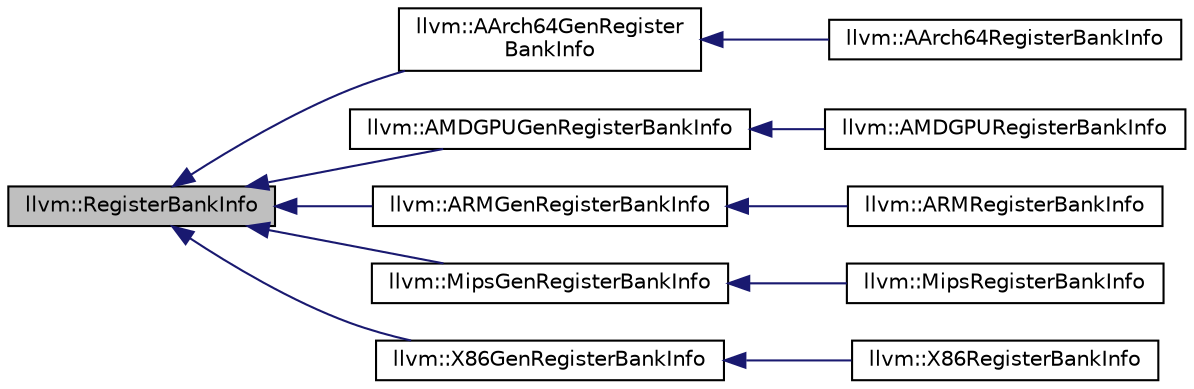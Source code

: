 digraph "llvm::RegisterBankInfo"
{
 // LATEX_PDF_SIZE
  bgcolor="transparent";
  edge [fontname="Helvetica",fontsize="10",labelfontname="Helvetica",labelfontsize="10"];
  node [fontname="Helvetica",fontsize="10",shape="box"];
  rankdir="LR";
  Node1 [label="llvm::RegisterBankInfo",height=0.2,width=0.4,color="black", fillcolor="grey75", style="filled", fontcolor="black",tooltip="Holds all the information related to register banks."];
  Node1 -> Node2 [dir="back",color="midnightblue",fontsize="10",style="solid",fontname="Helvetica"];
  Node2 [label="llvm::AArch64GenRegister\lBankInfo",height=0.2,width=0.4,color="black",URL="$classllvm_1_1AArch64GenRegisterBankInfo.html",tooltip=" "];
  Node2 -> Node3 [dir="back",color="midnightblue",fontsize="10",style="solid",fontname="Helvetica"];
  Node3 [label="llvm::AArch64RegisterBankInfo",height=0.2,width=0.4,color="black",URL="$classllvm_1_1AArch64RegisterBankInfo.html",tooltip="This class provides the information for the target register banks."];
  Node1 -> Node4 [dir="back",color="midnightblue",fontsize="10",style="solid",fontname="Helvetica"];
  Node4 [label="llvm::AMDGPUGenRegisterBankInfo",height=0.2,width=0.4,color="black",URL="$classllvm_1_1AMDGPUGenRegisterBankInfo.html",tooltip="This class provides the information for the target register banks."];
  Node4 -> Node5 [dir="back",color="midnightblue",fontsize="10",style="solid",fontname="Helvetica"];
  Node5 [label="llvm::AMDGPURegisterBankInfo",height=0.2,width=0.4,color="black",URL="$classllvm_1_1AMDGPURegisterBankInfo.html",tooltip=" "];
  Node1 -> Node6 [dir="back",color="midnightblue",fontsize="10",style="solid",fontname="Helvetica"];
  Node6 [label="llvm::ARMGenRegisterBankInfo",height=0.2,width=0.4,color="black",URL="$classllvm_1_1ARMGenRegisterBankInfo.html",tooltip=" "];
  Node6 -> Node7 [dir="back",color="midnightblue",fontsize="10",style="solid",fontname="Helvetica"];
  Node7 [label="llvm::ARMRegisterBankInfo",height=0.2,width=0.4,color="black",URL="$classllvm_1_1ARMRegisterBankInfo.html",tooltip="This class provides the information for the target register banks."];
  Node1 -> Node8 [dir="back",color="midnightblue",fontsize="10",style="solid",fontname="Helvetica"];
  Node8 [label="llvm::MipsGenRegisterBankInfo",height=0.2,width=0.4,color="black",URL="$classllvm_1_1MipsGenRegisterBankInfo.html",tooltip=" "];
  Node8 -> Node9 [dir="back",color="midnightblue",fontsize="10",style="solid",fontname="Helvetica"];
  Node9 [label="llvm::MipsRegisterBankInfo",height=0.2,width=0.4,color="black",URL="$classllvm_1_1MipsRegisterBankInfo.html",tooltip="This class provides the information for the target register banks."];
  Node1 -> Node10 [dir="back",color="midnightblue",fontsize="10",style="solid",fontname="Helvetica"];
  Node10 [label="llvm::X86GenRegisterBankInfo",height=0.2,width=0.4,color="black",URL="$classllvm_1_1X86GenRegisterBankInfo.html",tooltip=" "];
  Node10 -> Node11 [dir="back",color="midnightblue",fontsize="10",style="solid",fontname="Helvetica"];
  Node11 [label="llvm::X86RegisterBankInfo",height=0.2,width=0.4,color="black",URL="$classllvm_1_1X86RegisterBankInfo.html",tooltip="This class provides the information for the target register banks."];
}
